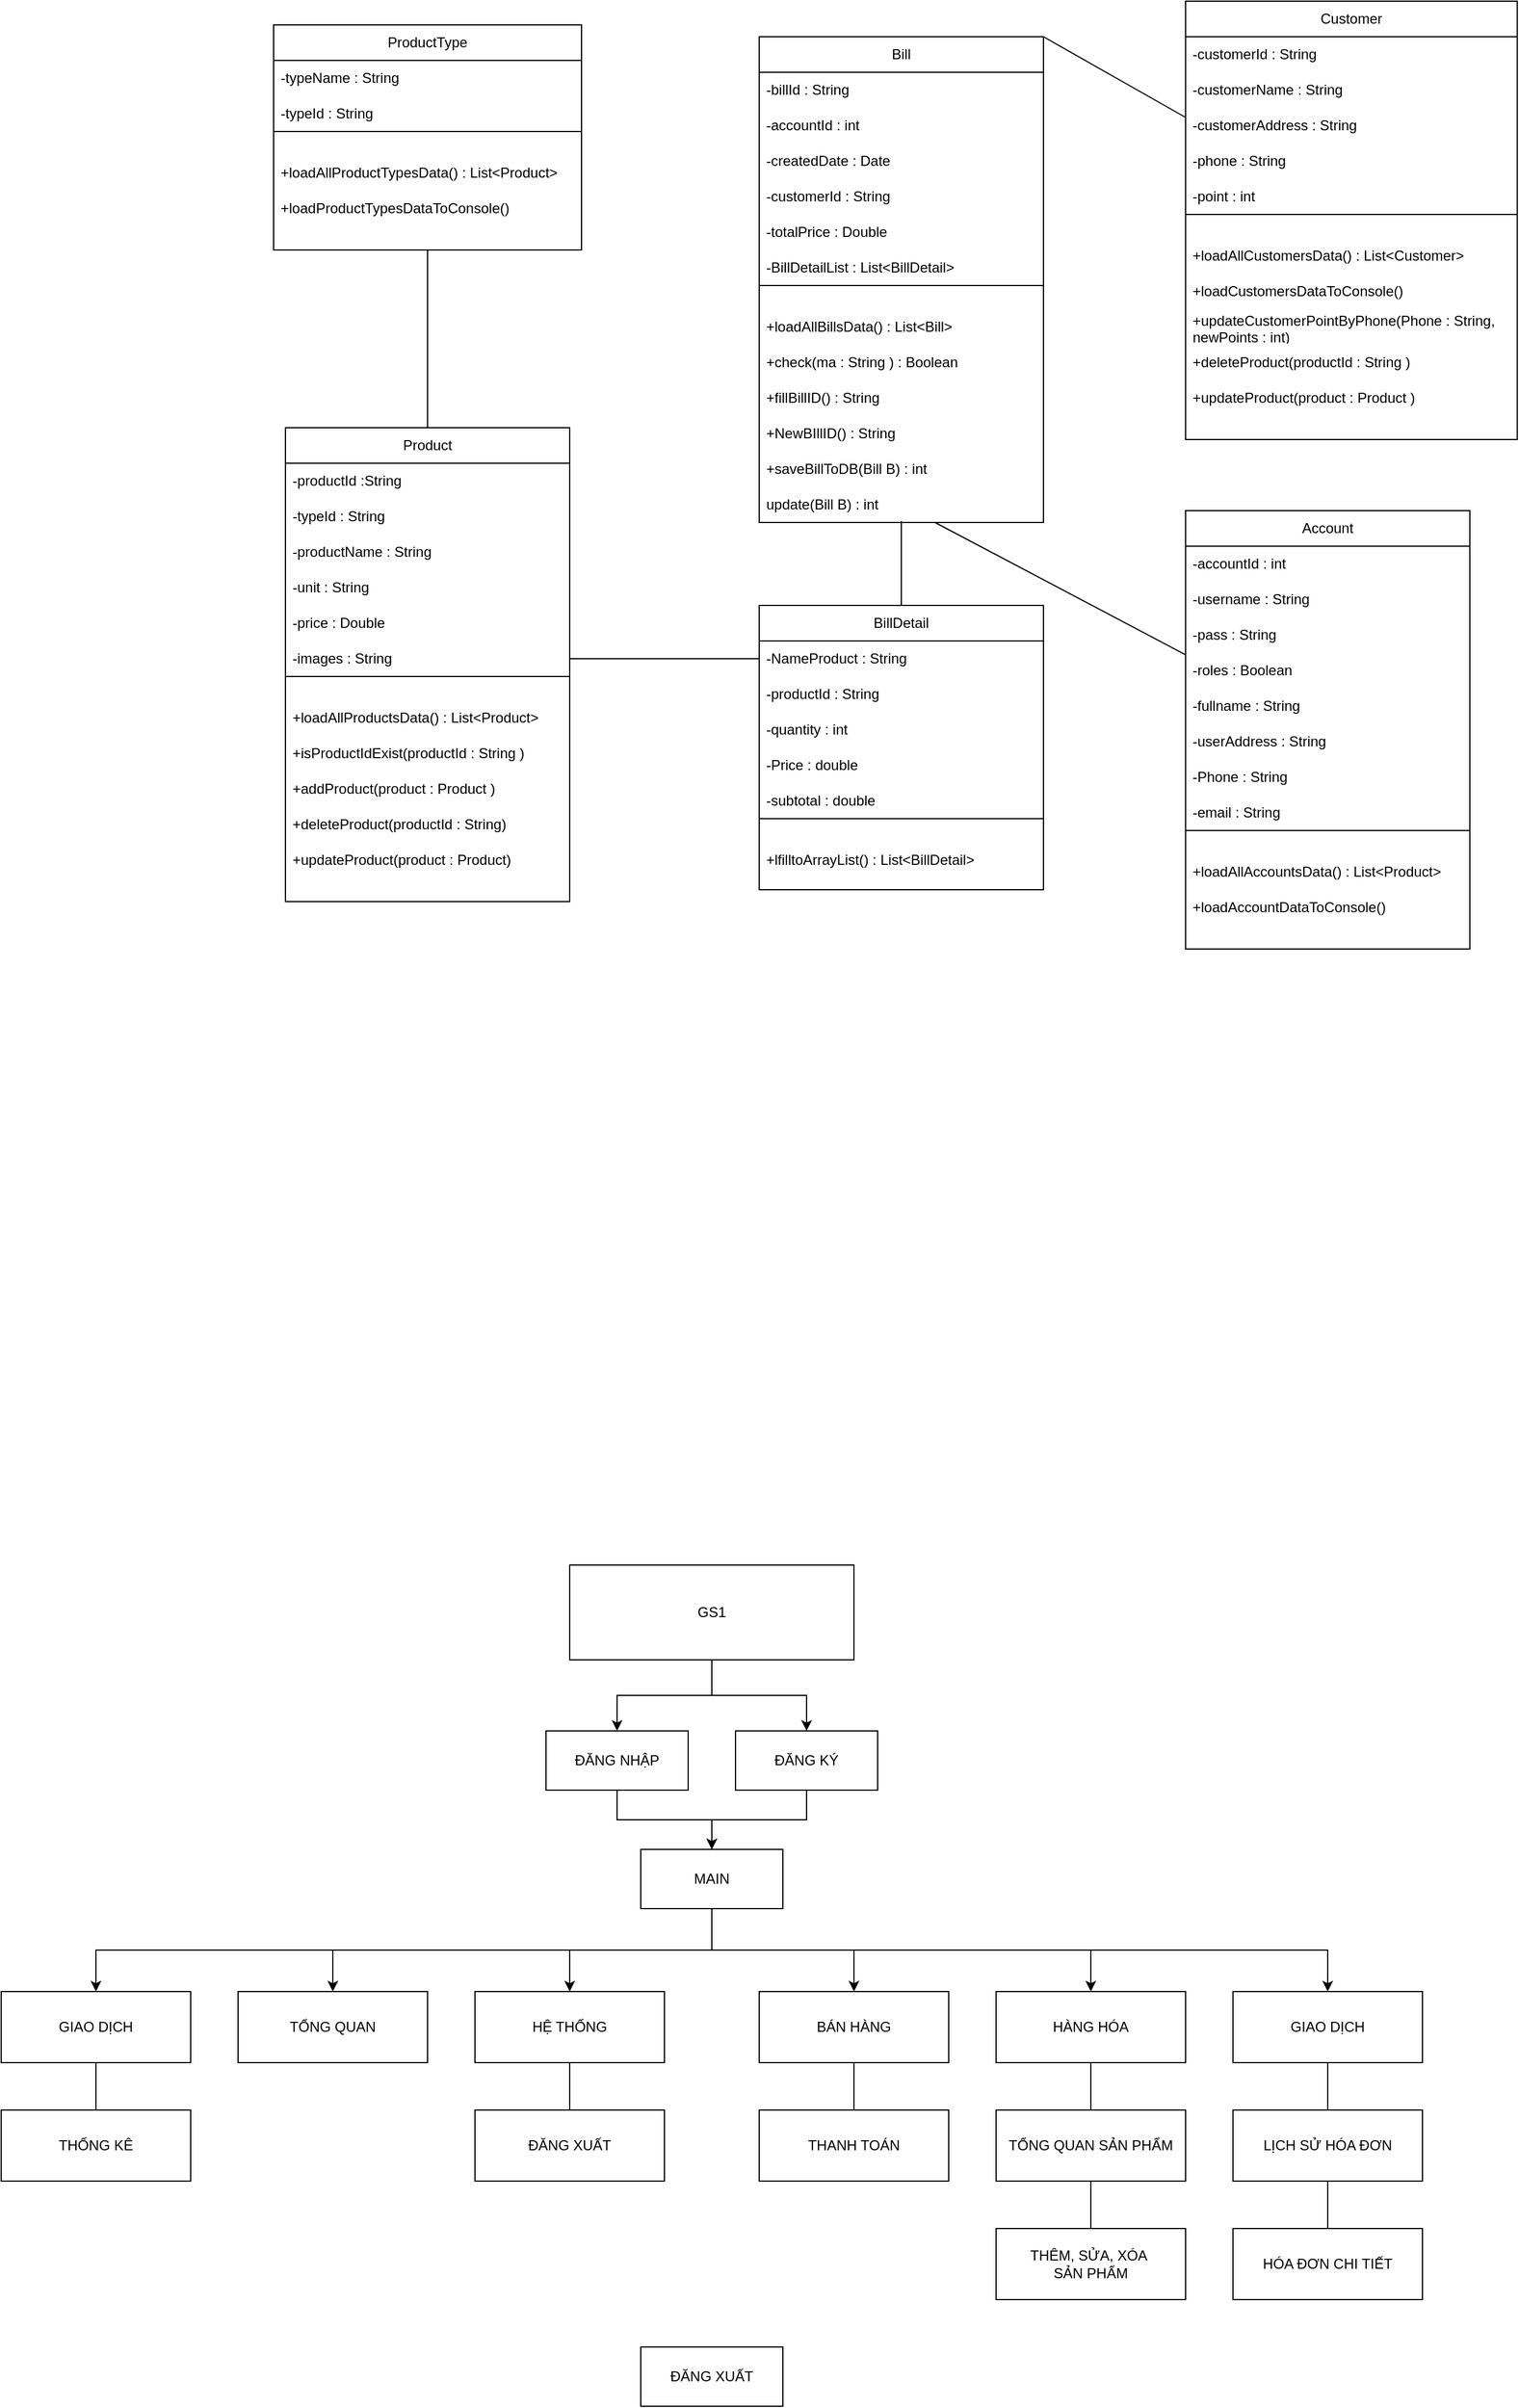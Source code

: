 <mxfile version="24.7.6">
  <diagram name="Page-1" id="IZydbGZN5Iw_WI476OVO">
    <mxGraphModel dx="5900" dy="3120" grid="1" gridSize="10" guides="1" tooltips="1" connect="1" arrows="1" fold="1" page="1" pageScale="1" pageWidth="850" pageHeight="1100" math="0" shadow="0">
      <root>
        <mxCell id="0" />
        <mxCell id="1" parent="0" />
        <mxCell id="ifvDIBjyfbEK1ll5_QF5-212" value="ProductType" style="swimlane;fontStyle=0;childLayout=stackLayout;horizontal=1;startSize=30;horizontalStack=0;resizeParent=1;resizeParentMax=0;resizeLast=0;collapsible=1;marginBottom=0;whiteSpace=wrap;html=1;strokeColor=default;align=center;verticalAlign=middle;fontFamily=Helvetica;fontSize=12;fontColor=default;fillColor=default;" parent="1" vertex="1">
          <mxGeometry x="-770" y="-620" width="260" height="190" as="geometry" />
        </mxCell>
        <mxCell id="ifvDIBjyfbEK1ll5_QF5-223" value="-typeName : String" style="text;strokeColor=none;fillColor=none;align=left;verticalAlign=middle;spacingLeft=4;spacingRight=4;overflow=hidden;points=[[0,0.5],[1,0.5]];portConstraint=eastwest;rotatable=0;whiteSpace=wrap;html=1;fontFamily=Helvetica;fontSize=12;fontColor=default;fontStyle=0;" parent="ifvDIBjyfbEK1ll5_QF5-212" vertex="1">
          <mxGeometry y="30" width="260" height="30" as="geometry" />
        </mxCell>
        <mxCell id="ifvDIBjyfbEK1ll5_QF5-224" value="-typeId :&amp;nbsp;String" style="text;strokeColor=none;fillColor=none;align=left;verticalAlign=middle;spacingLeft=4;spacingRight=4;overflow=hidden;points=[[0,0.5],[1,0.5]];portConstraint=eastwest;rotatable=0;whiteSpace=wrap;html=1;fontFamily=Helvetica;fontSize=12;fontColor=default;fontStyle=0;" parent="ifvDIBjyfbEK1ll5_QF5-212" vertex="1">
          <mxGeometry y="60" width="260" height="30" as="geometry" />
        </mxCell>
        <mxCell id="ifvDIBjyfbEK1ll5_QF5-216" value="" style="swimlane;startSize=0;strokeColor=default;align=center;verticalAlign=middle;fontFamily=Helvetica;fontSize=12;fontColor=default;fontStyle=0;fillColor=default;" parent="ifvDIBjyfbEK1ll5_QF5-212" vertex="1">
          <mxGeometry y="90" width="260" height="100" as="geometry" />
        </mxCell>
        <mxCell id="ifvDIBjyfbEK1ll5_QF5-215" value="+loadAllProductTypesData() :&amp;nbsp;List&amp;lt;Product&amp;gt;" style="text;strokeColor=none;fillColor=none;align=left;verticalAlign=middle;spacingLeft=4;spacingRight=4;overflow=hidden;points=[[0,0.5],[1,0.5]];portConstraint=eastwest;rotatable=0;whiteSpace=wrap;html=1;fontFamily=Helvetica;fontSize=12;fontColor=default;fontStyle=0;" parent="ifvDIBjyfbEK1ll5_QF5-216" vertex="1">
          <mxGeometry y="20" width="260" height="30" as="geometry" />
        </mxCell>
        <mxCell id="ifvDIBjyfbEK1ll5_QF5-213" value="+loadProductTypesDataToConsole()" style="text;strokeColor=none;fillColor=none;align=left;verticalAlign=middle;spacingLeft=4;spacingRight=4;overflow=hidden;points=[[0,0.5],[1,0.5]];portConstraint=eastwest;rotatable=0;whiteSpace=wrap;html=1;fontFamily=Helvetica;fontSize=12;fontColor=default;fontStyle=0;" parent="ifvDIBjyfbEK1ll5_QF5-216" vertex="1">
          <mxGeometry y="50" width="240" height="30" as="geometry" />
        </mxCell>
        <mxCell id="ifvDIBjyfbEK1ll5_QF5-238" value="Account" style="swimlane;fontStyle=0;childLayout=stackLayout;horizontal=1;startSize=30;horizontalStack=0;resizeParent=1;resizeParentMax=0;resizeLast=0;collapsible=1;marginBottom=0;whiteSpace=wrap;html=1;strokeColor=default;align=center;verticalAlign=middle;fontFamily=Helvetica;fontSize=12;fontColor=default;fillColor=default;" parent="1" vertex="1">
          <mxGeometry y="-210" width="240" height="370" as="geometry" />
        </mxCell>
        <mxCell id="ifvDIBjyfbEK1ll5_QF5-239" value="-accountId : int" style="text;strokeColor=none;fillColor=none;align=left;verticalAlign=middle;spacingLeft=4;spacingRight=4;overflow=hidden;points=[[0,0.5],[1,0.5]];portConstraint=eastwest;rotatable=0;whiteSpace=wrap;html=1;fontFamily=Helvetica;fontSize=12;fontColor=default;fontStyle=0;" parent="ifvDIBjyfbEK1ll5_QF5-238" vertex="1">
          <mxGeometry y="30" width="240" height="30" as="geometry" />
        </mxCell>
        <mxCell id="ifvDIBjyfbEK1ll5_QF5-240" value="-username :&amp;nbsp;String" style="text;strokeColor=none;fillColor=none;align=left;verticalAlign=middle;spacingLeft=4;spacingRight=4;overflow=hidden;points=[[0,0.5],[1,0.5]];portConstraint=eastwest;rotatable=0;whiteSpace=wrap;html=1;fontFamily=Helvetica;fontSize=12;fontColor=default;fontStyle=0;" parent="ifvDIBjyfbEK1ll5_QF5-238" vertex="1">
          <mxGeometry y="60" width="240" height="30" as="geometry" />
        </mxCell>
        <mxCell id="ifvDIBjyfbEK1ll5_QF5-241" value="-pass :&amp;nbsp;String" style="text;strokeColor=none;fillColor=none;align=left;verticalAlign=middle;spacingLeft=4;spacingRight=4;overflow=hidden;points=[[0,0.5],[1,0.5]];portConstraint=eastwest;rotatable=0;whiteSpace=wrap;html=1;fontFamily=Helvetica;fontSize=12;fontColor=default;fontStyle=0;" parent="ifvDIBjyfbEK1ll5_QF5-238" vertex="1">
          <mxGeometry y="90" width="240" height="30" as="geometry" />
        </mxCell>
        <mxCell id="ifvDIBjyfbEK1ll5_QF5-242" value="-roles : Boolean" style="text;strokeColor=none;fillColor=none;align=left;verticalAlign=middle;spacingLeft=4;spacingRight=4;overflow=hidden;points=[[0,0.5],[1,0.5]];portConstraint=eastwest;rotatable=0;whiteSpace=wrap;html=1;fontFamily=Helvetica;fontSize=12;fontColor=default;fontStyle=0;" parent="ifvDIBjyfbEK1ll5_QF5-238" vertex="1">
          <mxGeometry y="120" width="240" height="30" as="geometry" />
        </mxCell>
        <mxCell id="ifvDIBjyfbEK1ll5_QF5-243" value="-fullname :&amp;nbsp;String" style="text;strokeColor=none;fillColor=none;align=left;verticalAlign=middle;spacingLeft=4;spacingRight=4;overflow=hidden;points=[[0,0.5],[1,0.5]];portConstraint=eastwest;rotatable=0;whiteSpace=wrap;html=1;fontFamily=Helvetica;fontSize=12;fontColor=default;fontStyle=0;" parent="ifvDIBjyfbEK1ll5_QF5-238" vertex="1">
          <mxGeometry y="150" width="240" height="30" as="geometry" />
        </mxCell>
        <mxCell id="ifvDIBjyfbEK1ll5_QF5-305" value="-userAddress : String" style="text;strokeColor=none;fillColor=none;align=left;verticalAlign=middle;spacingLeft=4;spacingRight=4;overflow=hidden;points=[[0,0.5],[1,0.5]];portConstraint=eastwest;rotatable=0;whiteSpace=wrap;html=1;fontFamily=Helvetica;fontSize=12;fontColor=default;fontStyle=0;" parent="ifvDIBjyfbEK1ll5_QF5-238" vertex="1">
          <mxGeometry y="180" width="240" height="30" as="geometry" />
        </mxCell>
        <mxCell id="ifvDIBjyfbEK1ll5_QF5-304" value="-Phone :&amp;nbsp;String" style="text;strokeColor=none;fillColor=none;align=left;verticalAlign=middle;spacingLeft=4;spacingRight=4;overflow=hidden;points=[[0,0.5],[1,0.5]];portConstraint=eastwest;rotatable=0;whiteSpace=wrap;html=1;fontFamily=Helvetica;fontSize=12;fontColor=default;fontStyle=0;" parent="ifvDIBjyfbEK1ll5_QF5-238" vertex="1">
          <mxGeometry y="210" width="240" height="30" as="geometry" />
        </mxCell>
        <mxCell id="ifvDIBjyfbEK1ll5_QF5-303" value="-email :&amp;nbsp;String" style="text;strokeColor=none;fillColor=none;align=left;verticalAlign=middle;spacingLeft=4;spacingRight=4;overflow=hidden;points=[[0,0.5],[1,0.5]];portConstraint=eastwest;rotatable=0;whiteSpace=wrap;html=1;fontFamily=Helvetica;fontSize=12;fontColor=default;fontStyle=0;" parent="ifvDIBjyfbEK1ll5_QF5-238" vertex="1">
          <mxGeometry y="240" width="240" height="30" as="geometry" />
        </mxCell>
        <mxCell id="ifvDIBjyfbEK1ll5_QF5-245" value="" style="swimlane;startSize=0;strokeColor=default;align=center;verticalAlign=middle;fontFamily=Helvetica;fontSize=12;fontColor=default;fontStyle=0;fillColor=default;" parent="ifvDIBjyfbEK1ll5_QF5-238" vertex="1">
          <mxGeometry y="270" width="240" height="100" as="geometry" />
        </mxCell>
        <mxCell id="ifvDIBjyfbEK1ll5_QF5-246" value="+loadAllAccountsData() :&amp;nbsp;List&amp;lt;Product&amp;gt;" style="text;strokeColor=none;fillColor=none;align=left;verticalAlign=middle;spacingLeft=4;spacingRight=4;overflow=hidden;points=[[0,0.5],[1,0.5]];portConstraint=eastwest;rotatable=0;whiteSpace=wrap;html=1;fontFamily=Helvetica;fontSize=12;fontColor=default;fontStyle=0;" parent="ifvDIBjyfbEK1ll5_QF5-245" vertex="1">
          <mxGeometry y="20" width="240" height="30" as="geometry" />
        </mxCell>
        <mxCell id="ifvDIBjyfbEK1ll5_QF5-247" value="+loadAccountDataToConsole()" style="text;strokeColor=none;fillColor=none;align=left;verticalAlign=middle;spacingLeft=4;spacingRight=4;overflow=hidden;points=[[0,0.5],[1,0.5]];portConstraint=eastwest;rotatable=0;whiteSpace=wrap;html=1;fontFamily=Helvetica;fontSize=12;fontColor=default;fontStyle=0;" parent="ifvDIBjyfbEK1ll5_QF5-245" vertex="1">
          <mxGeometry y="50" width="240" height="30" as="geometry" />
        </mxCell>
        <mxCell id="ifvDIBjyfbEK1ll5_QF5-251" value="Customer" style="swimlane;fontStyle=0;childLayout=stackLayout;horizontal=1;startSize=30;horizontalStack=0;resizeParent=1;resizeParentMax=0;resizeLast=0;collapsible=1;marginBottom=0;whiteSpace=wrap;html=1;strokeColor=default;align=center;verticalAlign=middle;fontFamily=Helvetica;fontSize=12;fontColor=default;fillColor=default;" parent="1" vertex="1">
          <mxGeometry y="-640" width="280" height="370" as="geometry" />
        </mxCell>
        <mxCell id="ifvDIBjyfbEK1ll5_QF5-252" value="-customerId :&amp;nbsp;String" style="text;strokeColor=none;fillColor=none;align=left;verticalAlign=middle;spacingLeft=4;spacingRight=4;overflow=hidden;points=[[0,0.5],[1,0.5]];portConstraint=eastwest;rotatable=0;whiteSpace=wrap;html=1;fontFamily=Helvetica;fontSize=12;fontColor=default;fontStyle=0;" parent="ifvDIBjyfbEK1ll5_QF5-251" vertex="1">
          <mxGeometry y="30" width="280" height="30" as="geometry" />
        </mxCell>
        <mxCell id="ifvDIBjyfbEK1ll5_QF5-253" value="-customerName :&amp;nbsp;String" style="text;strokeColor=none;fillColor=none;align=left;verticalAlign=middle;spacingLeft=4;spacingRight=4;overflow=hidden;points=[[0,0.5],[1,0.5]];portConstraint=eastwest;rotatable=0;whiteSpace=wrap;html=1;fontFamily=Helvetica;fontSize=12;fontColor=default;fontStyle=0;" parent="ifvDIBjyfbEK1ll5_QF5-251" vertex="1">
          <mxGeometry y="60" width="280" height="30" as="geometry" />
        </mxCell>
        <mxCell id="ifvDIBjyfbEK1ll5_QF5-254" value="-customerAddress :&amp;nbsp;String" style="text;strokeColor=none;fillColor=none;align=left;verticalAlign=middle;spacingLeft=4;spacingRight=4;overflow=hidden;points=[[0,0.5],[1,0.5]];portConstraint=eastwest;rotatable=0;whiteSpace=wrap;html=1;fontFamily=Helvetica;fontSize=12;fontColor=default;fontStyle=0;" parent="ifvDIBjyfbEK1ll5_QF5-251" vertex="1">
          <mxGeometry y="90" width="280" height="30" as="geometry" />
        </mxCell>
        <mxCell id="ifvDIBjyfbEK1ll5_QF5-255" value="-phone :&amp;nbsp;String" style="text;strokeColor=none;fillColor=none;align=left;verticalAlign=middle;spacingLeft=4;spacingRight=4;overflow=hidden;points=[[0,0.5],[1,0.5]];portConstraint=eastwest;rotatable=0;whiteSpace=wrap;html=1;fontFamily=Helvetica;fontSize=12;fontColor=default;fontStyle=0;" parent="ifvDIBjyfbEK1ll5_QF5-251" vertex="1">
          <mxGeometry y="120" width="280" height="30" as="geometry" />
        </mxCell>
        <mxCell id="ifvDIBjyfbEK1ll5_QF5-256" value="-point : int" style="text;strokeColor=none;fillColor=none;align=left;verticalAlign=middle;spacingLeft=4;spacingRight=4;overflow=hidden;points=[[0,0.5],[1,0.5]];portConstraint=eastwest;rotatable=0;whiteSpace=wrap;html=1;fontFamily=Helvetica;fontSize=12;fontColor=default;fontStyle=0;" parent="ifvDIBjyfbEK1ll5_QF5-251" vertex="1">
          <mxGeometry y="150" width="280" height="30" as="geometry" />
        </mxCell>
        <mxCell id="ifvDIBjyfbEK1ll5_QF5-258" value="" style="swimlane;startSize=0;strokeColor=default;align=center;verticalAlign=middle;fontFamily=Helvetica;fontSize=12;fontColor=default;fontStyle=0;fillColor=default;" parent="ifvDIBjyfbEK1ll5_QF5-251" vertex="1">
          <mxGeometry y="180" width="280" height="190" as="geometry" />
        </mxCell>
        <mxCell id="ifvDIBjyfbEK1ll5_QF5-259" value="+loadAllCustomersData() :&amp;nbsp;List&amp;lt;Customer&amp;gt;" style="text;strokeColor=none;fillColor=none;align=left;verticalAlign=middle;spacingLeft=4;spacingRight=4;overflow=hidden;points=[[0,0.5],[1,0.5]];portConstraint=eastwest;rotatable=0;whiteSpace=wrap;html=1;fontFamily=Helvetica;fontSize=12;fontColor=default;fontStyle=0;" parent="ifvDIBjyfbEK1ll5_QF5-258" vertex="1">
          <mxGeometry y="20" width="240" height="30" as="geometry" />
        </mxCell>
        <mxCell id="ifvDIBjyfbEK1ll5_QF5-260" value="+loadCustomersDataToConsole()" style="text;strokeColor=none;fillColor=none;align=left;verticalAlign=middle;spacingLeft=4;spacingRight=4;overflow=hidden;points=[[0,0.5],[1,0.5]];portConstraint=eastwest;rotatable=0;whiteSpace=wrap;html=1;fontFamily=Helvetica;fontSize=12;fontColor=default;fontStyle=0;" parent="ifvDIBjyfbEK1ll5_QF5-258" vertex="1">
          <mxGeometry y="50" width="240" height="30" as="geometry" />
        </mxCell>
        <mxCell id="ifvDIBjyfbEK1ll5_QF5-261" value="+updateCustomerPointByPhone(Phone : String, newPoints : int)" style="text;strokeColor=none;fillColor=none;align=left;verticalAlign=middle;spacingLeft=4;spacingRight=4;overflow=hidden;points=[[0,0.5],[1,0.5]];portConstraint=eastwest;rotatable=0;whiteSpace=wrap;html=1;fontFamily=Helvetica;fontSize=12;fontColor=default;fontStyle=0;" parent="ifvDIBjyfbEK1ll5_QF5-258" vertex="1">
          <mxGeometry y="80" width="280" height="30" as="geometry" />
        </mxCell>
        <mxCell id="ifvDIBjyfbEK1ll5_QF5-262" value="+deleteProduct(productId : String )" style="text;strokeColor=none;fillColor=none;align=left;verticalAlign=middle;spacingLeft=4;spacingRight=4;overflow=hidden;points=[[0,0.5],[1,0.5]];portConstraint=eastwest;rotatable=0;whiteSpace=wrap;html=1;fontFamily=Helvetica;fontSize=12;fontColor=default;fontStyle=0;" parent="ifvDIBjyfbEK1ll5_QF5-258" vertex="1">
          <mxGeometry y="110" width="240" height="30" as="geometry" />
        </mxCell>
        <mxCell id="ifvDIBjyfbEK1ll5_QF5-263" value="+updateProduct(product :&amp;nbsp;Product )" style="text;strokeColor=none;fillColor=none;align=left;verticalAlign=middle;spacingLeft=4;spacingRight=4;overflow=hidden;points=[[0,0.5],[1,0.5]];portConstraint=eastwest;rotatable=0;whiteSpace=wrap;html=1;fontFamily=Helvetica;fontSize=12;fontColor=default;fontStyle=0;" parent="ifvDIBjyfbEK1ll5_QF5-258" vertex="1">
          <mxGeometry y="140" width="240" height="30" as="geometry" />
        </mxCell>
        <mxCell id="ifvDIBjyfbEK1ll5_QF5-264" value="Product" style="swimlane;fontStyle=0;childLayout=stackLayout;horizontal=1;startSize=30;horizontalStack=0;resizeParent=1;resizeParentMax=0;resizeLast=0;collapsible=1;marginBottom=0;whiteSpace=wrap;html=1;strokeColor=default;align=center;verticalAlign=middle;fontFamily=Helvetica;fontSize=12;fontColor=default;fillColor=default;" parent="1" vertex="1">
          <mxGeometry x="-760" y="-280" width="240" height="400" as="geometry" />
        </mxCell>
        <mxCell id="ifvDIBjyfbEK1ll5_QF5-265" value="-productId :String" style="text;strokeColor=none;fillColor=none;align=left;verticalAlign=middle;spacingLeft=4;spacingRight=4;overflow=hidden;points=[[0,0.5],[1,0.5]];portConstraint=eastwest;rotatable=0;whiteSpace=wrap;html=1;fontFamily=Helvetica;fontSize=12;fontColor=default;fontStyle=0;" parent="ifvDIBjyfbEK1ll5_QF5-264" vertex="1">
          <mxGeometry y="30" width="240" height="30" as="geometry" />
        </mxCell>
        <mxCell id="ifvDIBjyfbEK1ll5_QF5-266" value="-typeId :&amp;nbsp;String" style="text;strokeColor=none;fillColor=none;align=left;verticalAlign=middle;spacingLeft=4;spacingRight=4;overflow=hidden;points=[[0,0.5],[1,0.5]];portConstraint=eastwest;rotatable=0;whiteSpace=wrap;html=1;fontFamily=Helvetica;fontSize=12;fontColor=default;fontStyle=0;" parent="ifvDIBjyfbEK1ll5_QF5-264" vertex="1">
          <mxGeometry y="60" width="240" height="30" as="geometry" />
        </mxCell>
        <mxCell id="ifvDIBjyfbEK1ll5_QF5-267" value="-productName :&amp;nbsp;String" style="text;strokeColor=none;fillColor=none;align=left;verticalAlign=middle;spacingLeft=4;spacingRight=4;overflow=hidden;points=[[0,0.5],[1,0.5]];portConstraint=eastwest;rotatable=0;whiteSpace=wrap;html=1;fontFamily=Helvetica;fontSize=12;fontColor=default;fontStyle=0;" parent="ifvDIBjyfbEK1ll5_QF5-264" vertex="1">
          <mxGeometry y="90" width="240" height="30" as="geometry" />
        </mxCell>
        <mxCell id="ifvDIBjyfbEK1ll5_QF5-268" value="-unit :&amp;nbsp;String" style="text;strokeColor=none;fillColor=none;align=left;verticalAlign=middle;spacingLeft=4;spacingRight=4;overflow=hidden;points=[[0,0.5],[1,0.5]];portConstraint=eastwest;rotatable=0;whiteSpace=wrap;html=1;fontFamily=Helvetica;fontSize=12;fontColor=default;fontStyle=0;" parent="ifvDIBjyfbEK1ll5_QF5-264" vertex="1">
          <mxGeometry y="120" width="240" height="30" as="geometry" />
        </mxCell>
        <mxCell id="ifvDIBjyfbEK1ll5_QF5-269" value="-price : Double" style="text;strokeColor=none;fillColor=none;align=left;verticalAlign=middle;spacingLeft=4;spacingRight=4;overflow=hidden;points=[[0,0.5],[1,0.5]];portConstraint=eastwest;rotatable=0;whiteSpace=wrap;html=1;fontFamily=Helvetica;fontSize=12;fontColor=default;fontStyle=0;" parent="ifvDIBjyfbEK1ll5_QF5-264" vertex="1">
          <mxGeometry y="150" width="240" height="30" as="geometry" />
        </mxCell>
        <mxCell id="ifvDIBjyfbEK1ll5_QF5-270" value="-images :&amp;nbsp;String" style="text;strokeColor=none;fillColor=none;align=left;verticalAlign=middle;spacingLeft=4;spacingRight=4;overflow=hidden;points=[[0,0.5],[1,0.5]];portConstraint=eastwest;rotatable=0;whiteSpace=wrap;html=1;fontFamily=Helvetica;fontSize=12;fontColor=default;fontStyle=0;" parent="ifvDIBjyfbEK1ll5_QF5-264" vertex="1">
          <mxGeometry y="180" width="240" height="30" as="geometry" />
        </mxCell>
        <mxCell id="ifvDIBjyfbEK1ll5_QF5-271" value="" style="swimlane;startSize=0;strokeColor=default;align=center;verticalAlign=middle;fontFamily=Helvetica;fontSize=12;fontColor=default;fontStyle=0;fillColor=default;" parent="ifvDIBjyfbEK1ll5_QF5-264" vertex="1">
          <mxGeometry y="210" width="240" height="190" as="geometry" />
        </mxCell>
        <mxCell id="ifvDIBjyfbEK1ll5_QF5-272" value="+loadAllProductsData() :&amp;nbsp;List&amp;lt;Product&amp;gt;" style="text;strokeColor=none;fillColor=none;align=left;verticalAlign=middle;spacingLeft=4;spacingRight=4;overflow=hidden;points=[[0,0.5],[1,0.5]];portConstraint=eastwest;rotatable=0;whiteSpace=wrap;html=1;fontFamily=Helvetica;fontSize=12;fontColor=default;fontStyle=0;" parent="ifvDIBjyfbEK1ll5_QF5-271" vertex="1">
          <mxGeometry y="20" width="240" height="30" as="geometry" />
        </mxCell>
        <mxCell id="ifvDIBjyfbEK1ll5_QF5-273" value="+isProductIdExist(productId : String )" style="text;strokeColor=none;fillColor=none;align=left;verticalAlign=middle;spacingLeft=4;spacingRight=4;overflow=hidden;points=[[0,0.5],[1,0.5]];portConstraint=eastwest;rotatable=0;whiteSpace=wrap;html=1;fontFamily=Helvetica;fontSize=12;fontColor=default;fontStyle=0;" parent="ifvDIBjyfbEK1ll5_QF5-271" vertex="1">
          <mxGeometry y="50" width="240" height="30" as="geometry" />
        </mxCell>
        <mxCell id="ifvDIBjyfbEK1ll5_QF5-274" value="+addProduct(product : Product )" style="text;strokeColor=none;fillColor=none;align=left;verticalAlign=middle;spacingLeft=4;spacingRight=4;overflow=hidden;points=[[0,0.5],[1,0.5]];portConstraint=eastwest;rotatable=0;whiteSpace=wrap;html=1;fontFamily=Helvetica;fontSize=12;fontColor=default;fontStyle=0;" parent="ifvDIBjyfbEK1ll5_QF5-271" vertex="1">
          <mxGeometry y="80" width="240" height="30" as="geometry" />
        </mxCell>
        <mxCell id="ifvDIBjyfbEK1ll5_QF5-275" value="+deleteProduct(productId : String)" style="text;strokeColor=none;fillColor=none;align=left;verticalAlign=middle;spacingLeft=4;spacingRight=4;overflow=hidden;points=[[0,0.5],[1,0.5]];portConstraint=eastwest;rotatable=0;whiteSpace=wrap;html=1;fontFamily=Helvetica;fontSize=12;fontColor=default;fontStyle=0;" parent="ifvDIBjyfbEK1ll5_QF5-271" vertex="1">
          <mxGeometry y="110" width="240" height="30" as="geometry" />
        </mxCell>
        <mxCell id="ifvDIBjyfbEK1ll5_QF5-276" value="+updateProduct(product : Product)" style="text;strokeColor=none;fillColor=none;align=left;verticalAlign=middle;spacingLeft=4;spacingRight=4;overflow=hidden;points=[[0,0.5],[1,0.5]];portConstraint=eastwest;rotatable=0;whiteSpace=wrap;html=1;fontFamily=Helvetica;fontSize=12;fontColor=default;fontStyle=0;" parent="ifvDIBjyfbEK1ll5_QF5-271" vertex="1">
          <mxGeometry y="140" width="240" height="30" as="geometry" />
        </mxCell>
        <mxCell id="ifvDIBjyfbEK1ll5_QF5-277" value="Bill" style="swimlane;fontStyle=0;childLayout=stackLayout;horizontal=1;startSize=30;horizontalStack=0;resizeParent=1;resizeParentMax=0;resizeLast=0;collapsible=1;marginBottom=0;whiteSpace=wrap;html=1;strokeColor=default;align=center;verticalAlign=middle;fontFamily=Helvetica;fontSize=12;fontColor=default;fillColor=default;" parent="1" vertex="1">
          <mxGeometry x="-360" y="-610" width="240" height="410" as="geometry" />
        </mxCell>
        <mxCell id="ifvDIBjyfbEK1ll5_QF5-278" value="-billId :&amp;nbsp;String" style="text;strokeColor=none;fillColor=none;align=left;verticalAlign=middle;spacingLeft=4;spacingRight=4;overflow=hidden;points=[[0,0.5],[1,0.5]];portConstraint=eastwest;rotatable=0;whiteSpace=wrap;html=1;fontFamily=Helvetica;fontSize=12;fontColor=default;fontStyle=0;" parent="ifvDIBjyfbEK1ll5_QF5-277" vertex="1">
          <mxGeometry y="30" width="240" height="30" as="geometry" />
        </mxCell>
        <mxCell id="ifvDIBjyfbEK1ll5_QF5-279" value="-accountId :&amp;nbsp;int" style="text;strokeColor=none;fillColor=none;align=left;verticalAlign=middle;spacingLeft=4;spacingRight=4;overflow=hidden;points=[[0,0.5],[1,0.5]];portConstraint=eastwest;rotatable=0;whiteSpace=wrap;html=1;fontFamily=Helvetica;fontSize=12;fontColor=default;fontStyle=0;" parent="ifvDIBjyfbEK1ll5_QF5-277" vertex="1">
          <mxGeometry y="60" width="240" height="30" as="geometry" />
        </mxCell>
        <mxCell id="ifvDIBjyfbEK1ll5_QF5-280" value="-createdDate :&amp;nbsp;Date" style="text;strokeColor=none;fillColor=none;align=left;verticalAlign=middle;spacingLeft=4;spacingRight=4;overflow=hidden;points=[[0,0.5],[1,0.5]];portConstraint=eastwest;rotatable=0;whiteSpace=wrap;html=1;fontFamily=Helvetica;fontSize=12;fontColor=default;fontStyle=0;" parent="ifvDIBjyfbEK1ll5_QF5-277" vertex="1">
          <mxGeometry y="90" width="240" height="30" as="geometry" />
        </mxCell>
        <mxCell id="ifvDIBjyfbEK1ll5_QF5-281" value="-customerId :&amp;nbsp;String" style="text;strokeColor=none;fillColor=none;align=left;verticalAlign=middle;spacingLeft=4;spacingRight=4;overflow=hidden;points=[[0,0.5],[1,0.5]];portConstraint=eastwest;rotatable=0;whiteSpace=wrap;html=1;fontFamily=Helvetica;fontSize=12;fontColor=default;fontStyle=0;" parent="ifvDIBjyfbEK1ll5_QF5-277" vertex="1">
          <mxGeometry y="120" width="240" height="30" as="geometry" />
        </mxCell>
        <mxCell id="ifvDIBjyfbEK1ll5_QF5-282" value="-totalPrice : Double" style="text;strokeColor=none;fillColor=none;align=left;verticalAlign=middle;spacingLeft=4;spacingRight=4;overflow=hidden;points=[[0,0.5],[1,0.5]];portConstraint=eastwest;rotatable=0;whiteSpace=wrap;html=1;fontFamily=Helvetica;fontSize=12;fontColor=default;fontStyle=0;" parent="ifvDIBjyfbEK1ll5_QF5-277" vertex="1">
          <mxGeometry y="150" width="240" height="30" as="geometry" />
        </mxCell>
        <mxCell id="ifvDIBjyfbEK1ll5_QF5-283" value="-BillDetailList : List&amp;lt;BillDetail&amp;gt;" style="text;strokeColor=none;fillColor=none;align=left;verticalAlign=middle;spacingLeft=4;spacingRight=4;overflow=hidden;points=[[0,0.5],[1,0.5]];portConstraint=eastwest;rotatable=0;whiteSpace=wrap;html=1;fontFamily=Helvetica;fontSize=12;fontColor=default;fontStyle=0;" parent="ifvDIBjyfbEK1ll5_QF5-277" vertex="1">
          <mxGeometry y="180" width="240" height="30" as="geometry" />
        </mxCell>
        <mxCell id="ifvDIBjyfbEK1ll5_QF5-284" value="" style="swimlane;startSize=0;strokeColor=default;align=center;verticalAlign=middle;fontFamily=Helvetica;fontSize=12;fontColor=default;fontStyle=0;fillColor=default;" parent="ifvDIBjyfbEK1ll5_QF5-277" vertex="1">
          <mxGeometry y="210" width="240" height="200" as="geometry" />
        </mxCell>
        <mxCell id="ifvDIBjyfbEK1ll5_QF5-285" value="+loadAllBillsData() :&amp;nbsp;List&amp;lt;Bill&amp;gt;" style="text;strokeColor=none;fillColor=none;align=left;verticalAlign=middle;spacingLeft=4;spacingRight=4;overflow=hidden;points=[[0,0.5],[1,0.5]];portConstraint=eastwest;rotatable=0;whiteSpace=wrap;html=1;fontFamily=Helvetica;fontSize=12;fontColor=default;fontStyle=0;" parent="ifvDIBjyfbEK1ll5_QF5-284" vertex="1">
          <mxGeometry y="20" width="240" height="30" as="geometry" />
        </mxCell>
        <mxCell id="ifvDIBjyfbEK1ll5_QF5-286" value="+check(ma : String ) : Boolean" style="text;strokeColor=none;fillColor=none;align=left;verticalAlign=middle;spacingLeft=4;spacingRight=4;overflow=hidden;points=[[0,0.5],[1,0.5]];portConstraint=eastwest;rotatable=0;whiteSpace=wrap;html=1;fontFamily=Helvetica;fontSize=12;fontColor=default;fontStyle=0;" parent="ifvDIBjyfbEK1ll5_QF5-284" vertex="1">
          <mxGeometry y="50" width="240" height="30" as="geometry" />
        </mxCell>
        <mxCell id="ifvDIBjyfbEK1ll5_QF5-287" value="+fillBillID() : String" style="text;strokeColor=none;fillColor=none;align=left;verticalAlign=middle;spacingLeft=4;spacingRight=4;overflow=hidden;points=[[0,0.5],[1,0.5]];portConstraint=eastwest;rotatable=0;whiteSpace=wrap;html=1;fontFamily=Helvetica;fontSize=12;fontColor=default;fontStyle=0;" parent="ifvDIBjyfbEK1ll5_QF5-284" vertex="1">
          <mxGeometry y="80" width="240" height="30" as="geometry" />
        </mxCell>
        <mxCell id="ifvDIBjyfbEK1ll5_QF5-288" value="+NewBIllID() : String&amp;nbsp;" style="text;strokeColor=none;fillColor=none;align=left;verticalAlign=middle;spacingLeft=4;spacingRight=4;overflow=hidden;points=[[0,0.5],[1,0.5]];portConstraint=eastwest;rotatable=0;whiteSpace=wrap;html=1;fontFamily=Helvetica;fontSize=12;fontColor=default;fontStyle=0;" parent="ifvDIBjyfbEK1ll5_QF5-284" vertex="1">
          <mxGeometry y="110" width="240" height="30" as="geometry" />
        </mxCell>
        <mxCell id="ifvDIBjyfbEK1ll5_QF5-289" value="+saveBillToDB(Bill B) : int" style="text;strokeColor=none;fillColor=none;align=left;verticalAlign=middle;spacingLeft=4;spacingRight=4;overflow=hidden;points=[[0,0.5],[1,0.5]];portConstraint=eastwest;rotatable=0;whiteSpace=wrap;html=1;fontFamily=Helvetica;fontSize=12;fontColor=default;fontStyle=0;" parent="ifvDIBjyfbEK1ll5_QF5-284" vertex="1">
          <mxGeometry y="140" width="240" height="30" as="geometry" />
        </mxCell>
        <mxCell id="ifvDIBjyfbEK1ll5_QF5-306" value="update(Bill B) : int" style="text;strokeColor=none;fillColor=none;align=left;verticalAlign=middle;spacingLeft=4;spacingRight=4;overflow=hidden;points=[[0,0.5],[1,0.5]];portConstraint=eastwest;rotatable=0;whiteSpace=wrap;html=1;fontFamily=Helvetica;fontSize=12;fontColor=default;fontStyle=0;" parent="ifvDIBjyfbEK1ll5_QF5-284" vertex="1">
          <mxGeometry y="170" width="240" height="30" as="geometry" />
        </mxCell>
        <mxCell id="ifvDIBjyfbEK1ll5_QF5-290" value="BillDetail" style="swimlane;fontStyle=0;childLayout=stackLayout;horizontal=1;startSize=30;horizontalStack=0;resizeParent=1;resizeParentMax=0;resizeLast=0;collapsible=1;marginBottom=0;whiteSpace=wrap;html=1;strokeColor=default;align=center;verticalAlign=middle;fontFamily=Helvetica;fontSize=12;fontColor=default;fillColor=default;" parent="1" vertex="1">
          <mxGeometry x="-360" y="-130" width="240" height="240" as="geometry" />
        </mxCell>
        <mxCell id="ifvDIBjyfbEK1ll5_QF5-291" value="-NameProduct :&amp;nbsp;String" style="text;strokeColor=none;fillColor=none;align=left;verticalAlign=middle;spacingLeft=4;spacingRight=4;overflow=hidden;points=[[0,0.5],[1,0.5]];portConstraint=eastwest;rotatable=0;whiteSpace=wrap;html=1;fontFamily=Helvetica;fontSize=12;fontColor=default;fontStyle=0;" parent="ifvDIBjyfbEK1ll5_QF5-290" vertex="1">
          <mxGeometry y="30" width="240" height="30" as="geometry" />
        </mxCell>
        <mxCell id="ifvDIBjyfbEK1ll5_QF5-292" value="-productId :&amp;nbsp;String" style="text;strokeColor=none;fillColor=none;align=left;verticalAlign=middle;spacingLeft=4;spacingRight=4;overflow=hidden;points=[[0,0.5],[1,0.5]];portConstraint=eastwest;rotatable=0;whiteSpace=wrap;html=1;fontFamily=Helvetica;fontSize=12;fontColor=default;fontStyle=0;" parent="ifvDIBjyfbEK1ll5_QF5-290" vertex="1">
          <mxGeometry y="60" width="240" height="30" as="geometry" />
        </mxCell>
        <mxCell id="ifvDIBjyfbEK1ll5_QF5-293" value="-quantity :&amp;nbsp;int" style="text;strokeColor=none;fillColor=none;align=left;verticalAlign=middle;spacingLeft=4;spacingRight=4;overflow=hidden;points=[[0,0.5],[1,0.5]];portConstraint=eastwest;rotatable=0;whiteSpace=wrap;html=1;fontFamily=Helvetica;fontSize=12;fontColor=default;fontStyle=0;" parent="ifvDIBjyfbEK1ll5_QF5-290" vertex="1">
          <mxGeometry y="90" width="240" height="30" as="geometry" />
        </mxCell>
        <mxCell id="ifvDIBjyfbEK1ll5_QF5-294" value="-Price :&amp;nbsp;double" style="text;strokeColor=none;fillColor=none;align=left;verticalAlign=middle;spacingLeft=4;spacingRight=4;overflow=hidden;points=[[0,0.5],[1,0.5]];portConstraint=eastwest;rotatable=0;whiteSpace=wrap;html=1;fontFamily=Helvetica;fontSize=12;fontColor=default;fontStyle=0;" parent="ifvDIBjyfbEK1ll5_QF5-290" vertex="1">
          <mxGeometry y="120" width="240" height="30" as="geometry" />
        </mxCell>
        <mxCell id="ifvDIBjyfbEK1ll5_QF5-295" value="-subtotal :&amp;nbsp;double" style="text;strokeColor=none;fillColor=none;align=left;verticalAlign=middle;spacingLeft=4;spacingRight=4;overflow=hidden;points=[[0,0.5],[1,0.5]];portConstraint=eastwest;rotatable=0;whiteSpace=wrap;html=1;fontFamily=Helvetica;fontSize=12;fontColor=default;fontStyle=0;" parent="ifvDIBjyfbEK1ll5_QF5-290" vertex="1">
          <mxGeometry y="150" width="240" height="30" as="geometry" />
        </mxCell>
        <mxCell id="ifvDIBjyfbEK1ll5_QF5-297" value="" style="swimlane;startSize=0;strokeColor=default;align=center;verticalAlign=middle;fontFamily=Helvetica;fontSize=12;fontColor=default;fontStyle=0;fillColor=default;" parent="ifvDIBjyfbEK1ll5_QF5-290" vertex="1">
          <mxGeometry y="180" width="240" height="60" as="geometry" />
        </mxCell>
        <mxCell id="ifvDIBjyfbEK1ll5_QF5-298" value="+lfilltoArrayList() :&amp;nbsp;List&amp;lt;BillDetail&amp;gt;" style="text;strokeColor=none;fillColor=none;align=left;verticalAlign=middle;spacingLeft=4;spacingRight=4;overflow=hidden;points=[[0,0.5],[1,0.5]];portConstraint=eastwest;rotatable=0;whiteSpace=wrap;html=1;fontFamily=Helvetica;fontSize=12;fontColor=default;fontStyle=0;" parent="ifvDIBjyfbEK1ll5_QF5-297" vertex="1">
          <mxGeometry y="20" width="240" height="30" as="geometry" />
        </mxCell>
        <mxCell id="ifvDIBjyfbEK1ll5_QF5-309" value="" style="endArrow=none;html=1;rounded=0;fontFamily=Helvetica;fontSize=12;fontColor=default;fontStyle=0;entryX=0.5;entryY=1;entryDx=0;entryDy=0;exitX=0.5;exitY=0;exitDx=0;exitDy=0;" parent="1" source="ifvDIBjyfbEK1ll5_QF5-264" target="ifvDIBjyfbEK1ll5_QF5-216" edge="1">
          <mxGeometry width="50" height="50" relative="1" as="geometry">
            <mxPoint x="-640" y="-290" as="sourcePoint" />
            <mxPoint x="-590" y="-370" as="targetPoint" />
          </mxGeometry>
        </mxCell>
        <mxCell id="ifvDIBjyfbEK1ll5_QF5-310" value="" style="endArrow=none;html=1;rounded=0;fontFamily=Helvetica;fontSize=12;fontColor=default;fontStyle=0;entryX=0;entryY=0.5;entryDx=0;entryDy=0;entryPerimeter=0;exitX=1;exitY=0.5;exitDx=0;exitDy=0;" parent="1" source="ifvDIBjyfbEK1ll5_QF5-270" target="ifvDIBjyfbEK1ll5_QF5-291" edge="1">
          <mxGeometry width="50" height="50" relative="1" as="geometry">
            <mxPoint x="-520" y="35" as="sourcePoint" />
            <mxPoint x="-400" y="-50" as="targetPoint" />
          </mxGeometry>
        </mxCell>
        <mxCell id="ifvDIBjyfbEK1ll5_QF5-312" value="" style="endArrow=none;html=1;rounded=0;fontFamily=Helvetica;fontSize=12;fontColor=default;fontStyle=0;entryX=0.5;entryY=0;entryDx=0;entryDy=0;" parent="1" target="ifvDIBjyfbEK1ll5_QF5-290" edge="1">
          <mxGeometry width="50" height="50" relative="1" as="geometry">
            <mxPoint x="-240" y="-201" as="sourcePoint" />
            <mxPoint x="-430" y="-190" as="targetPoint" />
          </mxGeometry>
        </mxCell>
        <mxCell id="ifvDIBjyfbEK1ll5_QF5-315" value="" style="endArrow=none;html=1;rounded=0;fontFamily=Helvetica;fontSize=12;fontColor=default;fontStyle=0;" parent="1" source="ifvDIBjyfbEK1ll5_QF5-306" target="ifvDIBjyfbEK1ll5_QF5-238" edge="1">
          <mxGeometry width="50" height="50" relative="1" as="geometry">
            <mxPoint x="-70" y="-210" as="sourcePoint" />
            <mxPoint x="-20" y="-260" as="targetPoint" />
          </mxGeometry>
        </mxCell>
        <mxCell id="ifvDIBjyfbEK1ll5_QF5-316" value="" style="endArrow=none;html=1;rounded=0;fontFamily=Helvetica;fontSize=12;fontColor=default;fontStyle=0;exitX=1;exitY=0;exitDx=0;exitDy=0;entryX=0.001;entryY=0.275;entryDx=0;entryDy=0;entryPerimeter=0;" parent="1" source="ifvDIBjyfbEK1ll5_QF5-277" target="ifvDIBjyfbEK1ll5_QF5-254" edge="1">
          <mxGeometry width="50" height="50" relative="1" as="geometry">
            <mxPoint x="-70" y="-550" as="sourcePoint" />
            <mxPoint x="-20" y="-600" as="targetPoint" />
          </mxGeometry>
        </mxCell>
        <mxCell id="i73bG-fa9WUAwF2GNUNH-8" style="edgeStyle=orthogonalEdgeStyle;rounded=0;orthogonalLoop=1;jettySize=auto;html=1;" edge="1" parent="1" source="i73bG-fa9WUAwF2GNUNH-1" target="i73bG-fa9WUAwF2GNUNH-4">
          <mxGeometry relative="1" as="geometry" />
        </mxCell>
        <mxCell id="i73bG-fa9WUAwF2GNUNH-9" style="edgeStyle=orthogonalEdgeStyle;rounded=0;orthogonalLoop=1;jettySize=auto;html=1;" edge="1" parent="1" source="i73bG-fa9WUAwF2GNUNH-1" target="i73bG-fa9WUAwF2GNUNH-6">
          <mxGeometry relative="1" as="geometry" />
        </mxCell>
        <mxCell id="i73bG-fa9WUAwF2GNUNH-1" value="GS1" style="rounded=0;whiteSpace=wrap;html=1;" vertex="1" parent="1">
          <mxGeometry x="-520" y="680" width="240" height="80" as="geometry" />
        </mxCell>
        <mxCell id="i73bG-fa9WUAwF2GNUNH-10" style="edgeStyle=orthogonalEdgeStyle;rounded=0;orthogonalLoop=1;jettySize=auto;html=1;" edge="1" parent="1" source="i73bG-fa9WUAwF2GNUNH-4" target="i73bG-fa9WUAwF2GNUNH-7">
          <mxGeometry relative="1" as="geometry" />
        </mxCell>
        <mxCell id="i73bG-fa9WUAwF2GNUNH-4" value="ĐĂNG NHẬP" style="rounded=0;whiteSpace=wrap;html=1;" vertex="1" parent="1">
          <mxGeometry x="-540" y="820" width="120" height="50" as="geometry" />
        </mxCell>
        <mxCell id="i73bG-fa9WUAwF2GNUNH-11" style="edgeStyle=orthogonalEdgeStyle;rounded=0;orthogonalLoop=1;jettySize=auto;html=1;entryX=0.5;entryY=0;entryDx=0;entryDy=0;" edge="1" parent="1" source="i73bG-fa9WUAwF2GNUNH-6" target="i73bG-fa9WUAwF2GNUNH-7">
          <mxGeometry relative="1" as="geometry" />
        </mxCell>
        <mxCell id="i73bG-fa9WUAwF2GNUNH-6" value="ĐĂNG KÝ" style="rounded=0;whiteSpace=wrap;html=1;" vertex="1" parent="1">
          <mxGeometry x="-380" y="820" width="120" height="50" as="geometry" />
        </mxCell>
        <mxCell id="i73bG-fa9WUAwF2GNUNH-25" style="edgeStyle=orthogonalEdgeStyle;rounded=0;orthogonalLoop=1;jettySize=auto;html=1;entryX=0.5;entryY=0;entryDx=0;entryDy=0;" edge="1" parent="1" source="i73bG-fa9WUAwF2GNUNH-7" target="i73bG-fa9WUAwF2GNUNH-14">
          <mxGeometry relative="1" as="geometry" />
        </mxCell>
        <mxCell id="i73bG-fa9WUAwF2GNUNH-26" style="edgeStyle=orthogonalEdgeStyle;rounded=0;orthogonalLoop=1;jettySize=auto;html=1;entryX=0.5;entryY=0;entryDx=0;entryDy=0;" edge="1" parent="1" source="i73bG-fa9WUAwF2GNUNH-7" target="i73bG-fa9WUAwF2GNUNH-13">
          <mxGeometry relative="1" as="geometry" />
        </mxCell>
        <mxCell id="i73bG-fa9WUAwF2GNUNH-27" style="edgeStyle=orthogonalEdgeStyle;rounded=0;orthogonalLoop=1;jettySize=auto;html=1;entryX=0.5;entryY=0;entryDx=0;entryDy=0;exitX=0.5;exitY=1;exitDx=0;exitDy=0;" edge="1" parent="1" source="i73bG-fa9WUAwF2GNUNH-7" target="i73bG-fa9WUAwF2GNUNH-17">
          <mxGeometry relative="1" as="geometry" />
        </mxCell>
        <mxCell id="i73bG-fa9WUAwF2GNUNH-28" style="edgeStyle=orthogonalEdgeStyle;rounded=0;orthogonalLoop=1;jettySize=auto;html=1;exitX=0.5;exitY=1;exitDx=0;exitDy=0;" edge="1" parent="1" source="i73bG-fa9WUAwF2GNUNH-7" target="i73bG-fa9WUAwF2GNUNH-23">
          <mxGeometry relative="1" as="geometry" />
        </mxCell>
        <mxCell id="i73bG-fa9WUAwF2GNUNH-29" style="edgeStyle=orthogonalEdgeStyle;rounded=0;orthogonalLoop=1;jettySize=auto;html=1;exitX=0.5;exitY=1;exitDx=0;exitDy=0;" edge="1" parent="1" source="i73bG-fa9WUAwF2GNUNH-7" target="i73bG-fa9WUAwF2GNUNH-15">
          <mxGeometry relative="1" as="geometry" />
        </mxCell>
        <mxCell id="i73bG-fa9WUAwF2GNUNH-30" style="edgeStyle=orthogonalEdgeStyle;rounded=0;orthogonalLoop=1;jettySize=auto;html=1;entryX=0.5;entryY=0;entryDx=0;entryDy=0;exitX=0.5;exitY=1;exitDx=0;exitDy=0;" edge="1" parent="1" source="i73bG-fa9WUAwF2GNUNH-7" target="i73bG-fa9WUAwF2GNUNH-16">
          <mxGeometry relative="1" as="geometry" />
        </mxCell>
        <mxCell id="i73bG-fa9WUAwF2GNUNH-7" value="MAIN" style="rounded=0;whiteSpace=wrap;html=1;" vertex="1" parent="1">
          <mxGeometry x="-460" y="920" width="120" height="50" as="geometry" />
        </mxCell>
        <mxCell id="i73bG-fa9WUAwF2GNUNH-12" value="ĐĂNG XUẤT" style="rounded=0;whiteSpace=wrap;html=1;" vertex="1" parent="1">
          <mxGeometry x="-600" y="1140" width="160" height="60" as="geometry" />
        </mxCell>
        <mxCell id="i73bG-fa9WUAwF2GNUNH-13" value="BÁN HÀNG" style="rounded=0;whiteSpace=wrap;html=1;" vertex="1" parent="1">
          <mxGeometry x="-360" y="1040" width="160" height="60" as="geometry" />
        </mxCell>
        <mxCell id="i73bG-fa9WUAwF2GNUNH-14" value="HỆ THỐNG" style="rounded=0;whiteSpace=wrap;html=1;" vertex="1" parent="1">
          <mxGeometry x="-600" y="1040" width="160" height="60" as="geometry" />
        </mxCell>
        <mxCell id="i73bG-fa9WUAwF2GNUNH-15" value="HÀNG HÓA" style="rounded=0;whiteSpace=wrap;html=1;" vertex="1" parent="1">
          <mxGeometry x="-160" y="1040" width="160" height="60" as="geometry" />
        </mxCell>
        <mxCell id="i73bG-fa9WUAwF2GNUNH-16" value="GIAO DỊCH" style="rounded=0;whiteSpace=wrap;html=1;" vertex="1" parent="1">
          <mxGeometry x="40" y="1040" width="160" height="60" as="geometry" />
        </mxCell>
        <mxCell id="i73bG-fa9WUAwF2GNUNH-17" value="TỔNG QUAN" style="rounded=0;whiteSpace=wrap;html=1;" vertex="1" parent="1">
          <mxGeometry x="-800" y="1040" width="160" height="60" as="geometry" />
        </mxCell>
        <mxCell id="i73bG-fa9WUAwF2GNUNH-18" value="THANH TOÁN" style="rounded=0;whiteSpace=wrap;html=1;" vertex="1" parent="1">
          <mxGeometry x="-360" y="1140" width="160" height="60" as="geometry" />
        </mxCell>
        <mxCell id="i73bG-fa9WUAwF2GNUNH-19" value="LỊCH SỬ HÓA ĐƠN" style="rounded=0;whiteSpace=wrap;html=1;" vertex="1" parent="1">
          <mxGeometry x="40" y="1140" width="160" height="60" as="geometry" />
        </mxCell>
        <mxCell id="i73bG-fa9WUAwF2GNUNH-20" value="HÓA ĐƠN CHI TIẾT" style="rounded=0;whiteSpace=wrap;html=1;" vertex="1" parent="1">
          <mxGeometry x="40" y="1240" width="160" height="60" as="geometry" />
        </mxCell>
        <mxCell id="i73bG-fa9WUAwF2GNUNH-21" value="TỔNG QUAN SẢN PHẨM" style="rounded=0;whiteSpace=wrap;html=1;" vertex="1" parent="1">
          <mxGeometry x="-160" y="1140" width="160" height="60" as="geometry" />
        </mxCell>
        <mxCell id="i73bG-fa9WUAwF2GNUNH-22" value="THÊM, SỬA, XÓA&amp;nbsp;&lt;div&gt;SẢN PHẨM&lt;/div&gt;" style="rounded=0;whiteSpace=wrap;html=1;" vertex="1" parent="1">
          <mxGeometry x="-160" y="1240" width="160" height="60" as="geometry" />
        </mxCell>
        <mxCell id="i73bG-fa9WUAwF2GNUNH-23" value="GIAO DỊCH" style="rounded=0;whiteSpace=wrap;html=1;" vertex="1" parent="1">
          <mxGeometry x="-1000" y="1040" width="160" height="60" as="geometry" />
        </mxCell>
        <mxCell id="i73bG-fa9WUAwF2GNUNH-24" value="THỐNG KÊ" style="rounded=0;whiteSpace=wrap;html=1;" vertex="1" parent="1">
          <mxGeometry x="-1000" y="1140" width="160" height="60" as="geometry" />
        </mxCell>
        <mxCell id="i73bG-fa9WUAwF2GNUNH-31" value="" style="endArrow=none;html=1;rounded=0;entryX=0.5;entryY=1;entryDx=0;entryDy=0;exitX=0.5;exitY=0;exitDx=0;exitDy=0;" edge="1" parent="1" source="i73bG-fa9WUAwF2GNUNH-24" target="i73bG-fa9WUAwF2GNUNH-23">
          <mxGeometry width="50" height="50" relative="1" as="geometry">
            <mxPoint x="-870" y="1405" as="sourcePoint" />
            <mxPoint x="-920" y="1135" as="targetPoint" />
          </mxGeometry>
        </mxCell>
        <mxCell id="i73bG-fa9WUAwF2GNUNH-32" value="" style="endArrow=none;html=1;rounded=0;entryX=0.5;entryY=1;entryDx=0;entryDy=0;exitX=0.5;exitY=0;exitDx=0;exitDy=0;" edge="1" parent="1" source="i73bG-fa9WUAwF2GNUNH-12" target="i73bG-fa9WUAwF2GNUNH-14">
          <mxGeometry width="50" height="50" relative="1" as="geometry">
            <mxPoint x="-680" y="1290" as="sourcePoint" />
            <mxPoint x="-630" y="1240" as="targetPoint" />
          </mxGeometry>
        </mxCell>
        <mxCell id="i73bG-fa9WUAwF2GNUNH-33" value="" style="endArrow=none;html=1;rounded=0;entryX=0.5;entryY=1;entryDx=0;entryDy=0;exitX=0.5;exitY=0;exitDx=0;exitDy=0;" edge="1" parent="1" source="i73bG-fa9WUAwF2GNUNH-18" target="i73bG-fa9WUAwF2GNUNH-13">
          <mxGeometry width="50" height="50" relative="1" as="geometry">
            <mxPoint x="-510" y="1150" as="sourcePoint" />
            <mxPoint x="-510" y="1110" as="targetPoint" />
          </mxGeometry>
        </mxCell>
        <mxCell id="i73bG-fa9WUAwF2GNUNH-35" value="" style="endArrow=none;html=1;rounded=0;entryX=0.5;entryY=1;entryDx=0;entryDy=0;" edge="1" parent="1" source="i73bG-fa9WUAwF2GNUNH-21" target="i73bG-fa9WUAwF2GNUNH-15">
          <mxGeometry width="50" height="50" relative="1" as="geometry">
            <mxPoint x="-270" y="1150" as="sourcePoint" />
            <mxPoint x="-270" y="1110" as="targetPoint" />
          </mxGeometry>
        </mxCell>
        <mxCell id="i73bG-fa9WUAwF2GNUNH-36" value="" style="endArrow=none;html=1;rounded=0;entryX=0.5;entryY=1;entryDx=0;entryDy=0;exitX=0.5;exitY=0;exitDx=0;exitDy=0;" edge="1" parent="1" source="i73bG-fa9WUAwF2GNUNH-22" target="i73bG-fa9WUAwF2GNUNH-21">
          <mxGeometry width="50" height="50" relative="1" as="geometry">
            <mxPoint x="-70" y="1150" as="sourcePoint" />
            <mxPoint x="-70" y="1110" as="targetPoint" />
          </mxGeometry>
        </mxCell>
        <mxCell id="i73bG-fa9WUAwF2GNUNH-37" value="" style="endArrow=none;html=1;rounded=0;entryX=0.5;entryY=1;entryDx=0;entryDy=0;exitX=0.5;exitY=0;exitDx=0;exitDy=0;" edge="1" parent="1" source="i73bG-fa9WUAwF2GNUNH-19" target="i73bG-fa9WUAwF2GNUNH-16">
          <mxGeometry width="50" height="50" relative="1" as="geometry">
            <mxPoint x="-70" y="1150" as="sourcePoint" />
            <mxPoint x="-70" y="1110" as="targetPoint" />
          </mxGeometry>
        </mxCell>
        <mxCell id="i73bG-fa9WUAwF2GNUNH-40" value="" style="endArrow=none;html=1;rounded=0;entryX=0.5;entryY=1;entryDx=0;entryDy=0;exitX=0.5;exitY=0;exitDx=0;exitDy=0;" edge="1" parent="1" source="i73bG-fa9WUAwF2GNUNH-20" target="i73bG-fa9WUAwF2GNUNH-19">
          <mxGeometry width="50" height="50" relative="1" as="geometry">
            <mxPoint x="130" y="1150" as="sourcePoint" />
            <mxPoint x="130" y="1110" as="targetPoint" />
          </mxGeometry>
        </mxCell>
        <mxCell id="i73bG-fa9WUAwF2GNUNH-41" value="ĐĂNG XUẤT" style="rounded=0;whiteSpace=wrap;html=1;" vertex="1" parent="1">
          <mxGeometry x="-460" y="1340" width="120" height="50" as="geometry" />
        </mxCell>
      </root>
    </mxGraphModel>
  </diagram>
</mxfile>
